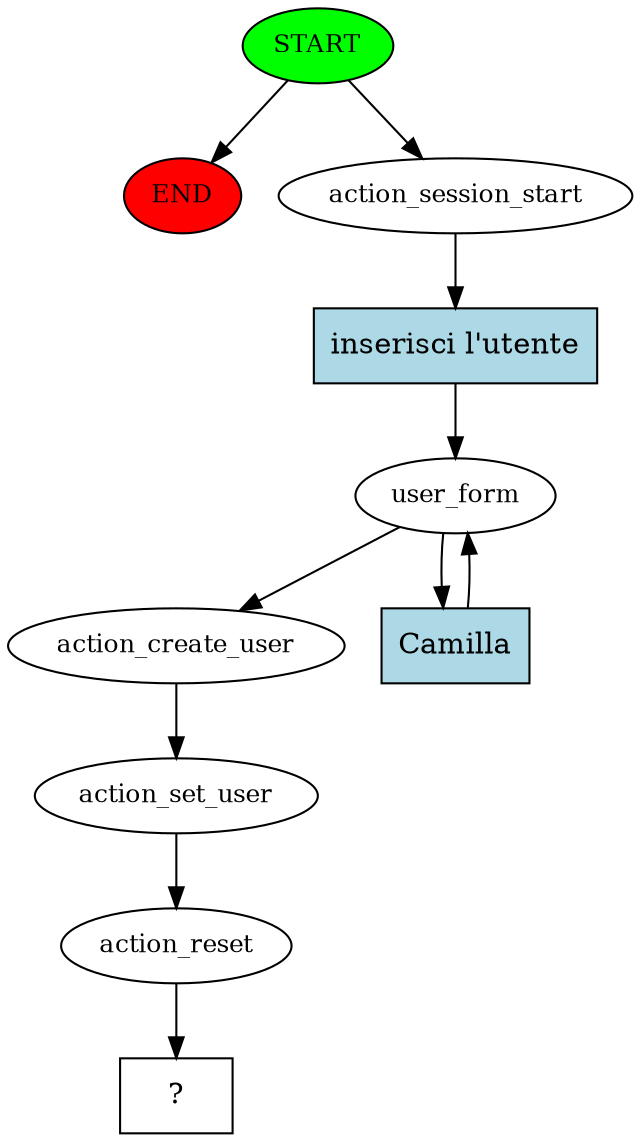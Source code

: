 digraph  {
0 [class="start active", fillcolor=green, fontsize=12, label=START, style=filled];
"-1" [class=end, fillcolor=red, fontsize=12, label=END, style=filled];
1 [class=active, fontsize=12, label=action_session_start];
2 [class=active, fontsize=12, label=user_form];
4 [class=active, fontsize=12, label=action_create_user];
5 [class=active, fontsize=12, label=action_set_user];
6 [class=active, fontsize=12, label=action_reset];
7 [class="intent dashed active", label="  ?  ", shape=rect];
8 [class="intent active", fillcolor=lightblue, label="inserisci l'utente", shape=rect, style=filled];
9 [class="intent active", fillcolor=lightblue, label=Camilla, shape=rect, style=filled];
0 -> "-1"  [class="", key=NONE, label=""];
0 -> 1  [class=active, key=NONE, label=""];
1 -> 8  [class=active, key=0];
2 -> 4  [class=active, key=NONE, label=""];
2 -> 9  [class=active, key=0];
4 -> 5  [class=active, key=NONE, label=""];
5 -> 6  [class=active, key=NONE, label=""];
6 -> 7  [class=active, key=NONE, label=""];
8 -> 2  [class=active, key=0];
9 -> 2  [class=active, key=0];
}
